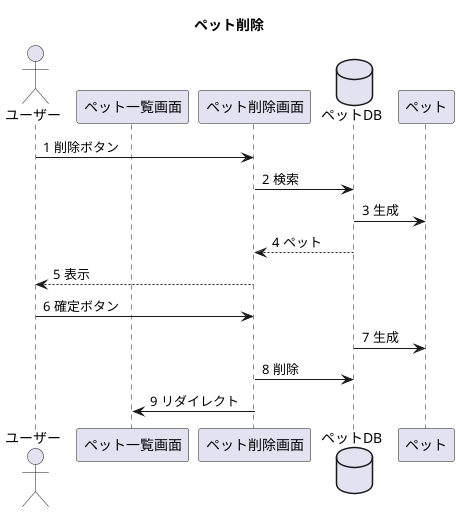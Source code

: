 @startuml
title ペット削除
actor ユーザー
participant ペット一覧画面
participant ペット削除画面
database ペットDB
autonumber "#"

ユーザー->ペット削除画面:削除ボタン
ペット削除画面->ペットDB:検索
ペットDB->ペット:生成
ペットDB-->ペット削除画面:ペット
ペット削除画面-->ユーザー:表示
ユーザー->ペット削除画面:確定ボタン
ペットDB->ペット:生成
ペット削除画面->ペットDB:削除
ペット削除画面->ペット一覧画面:リダイレクト

@enduml